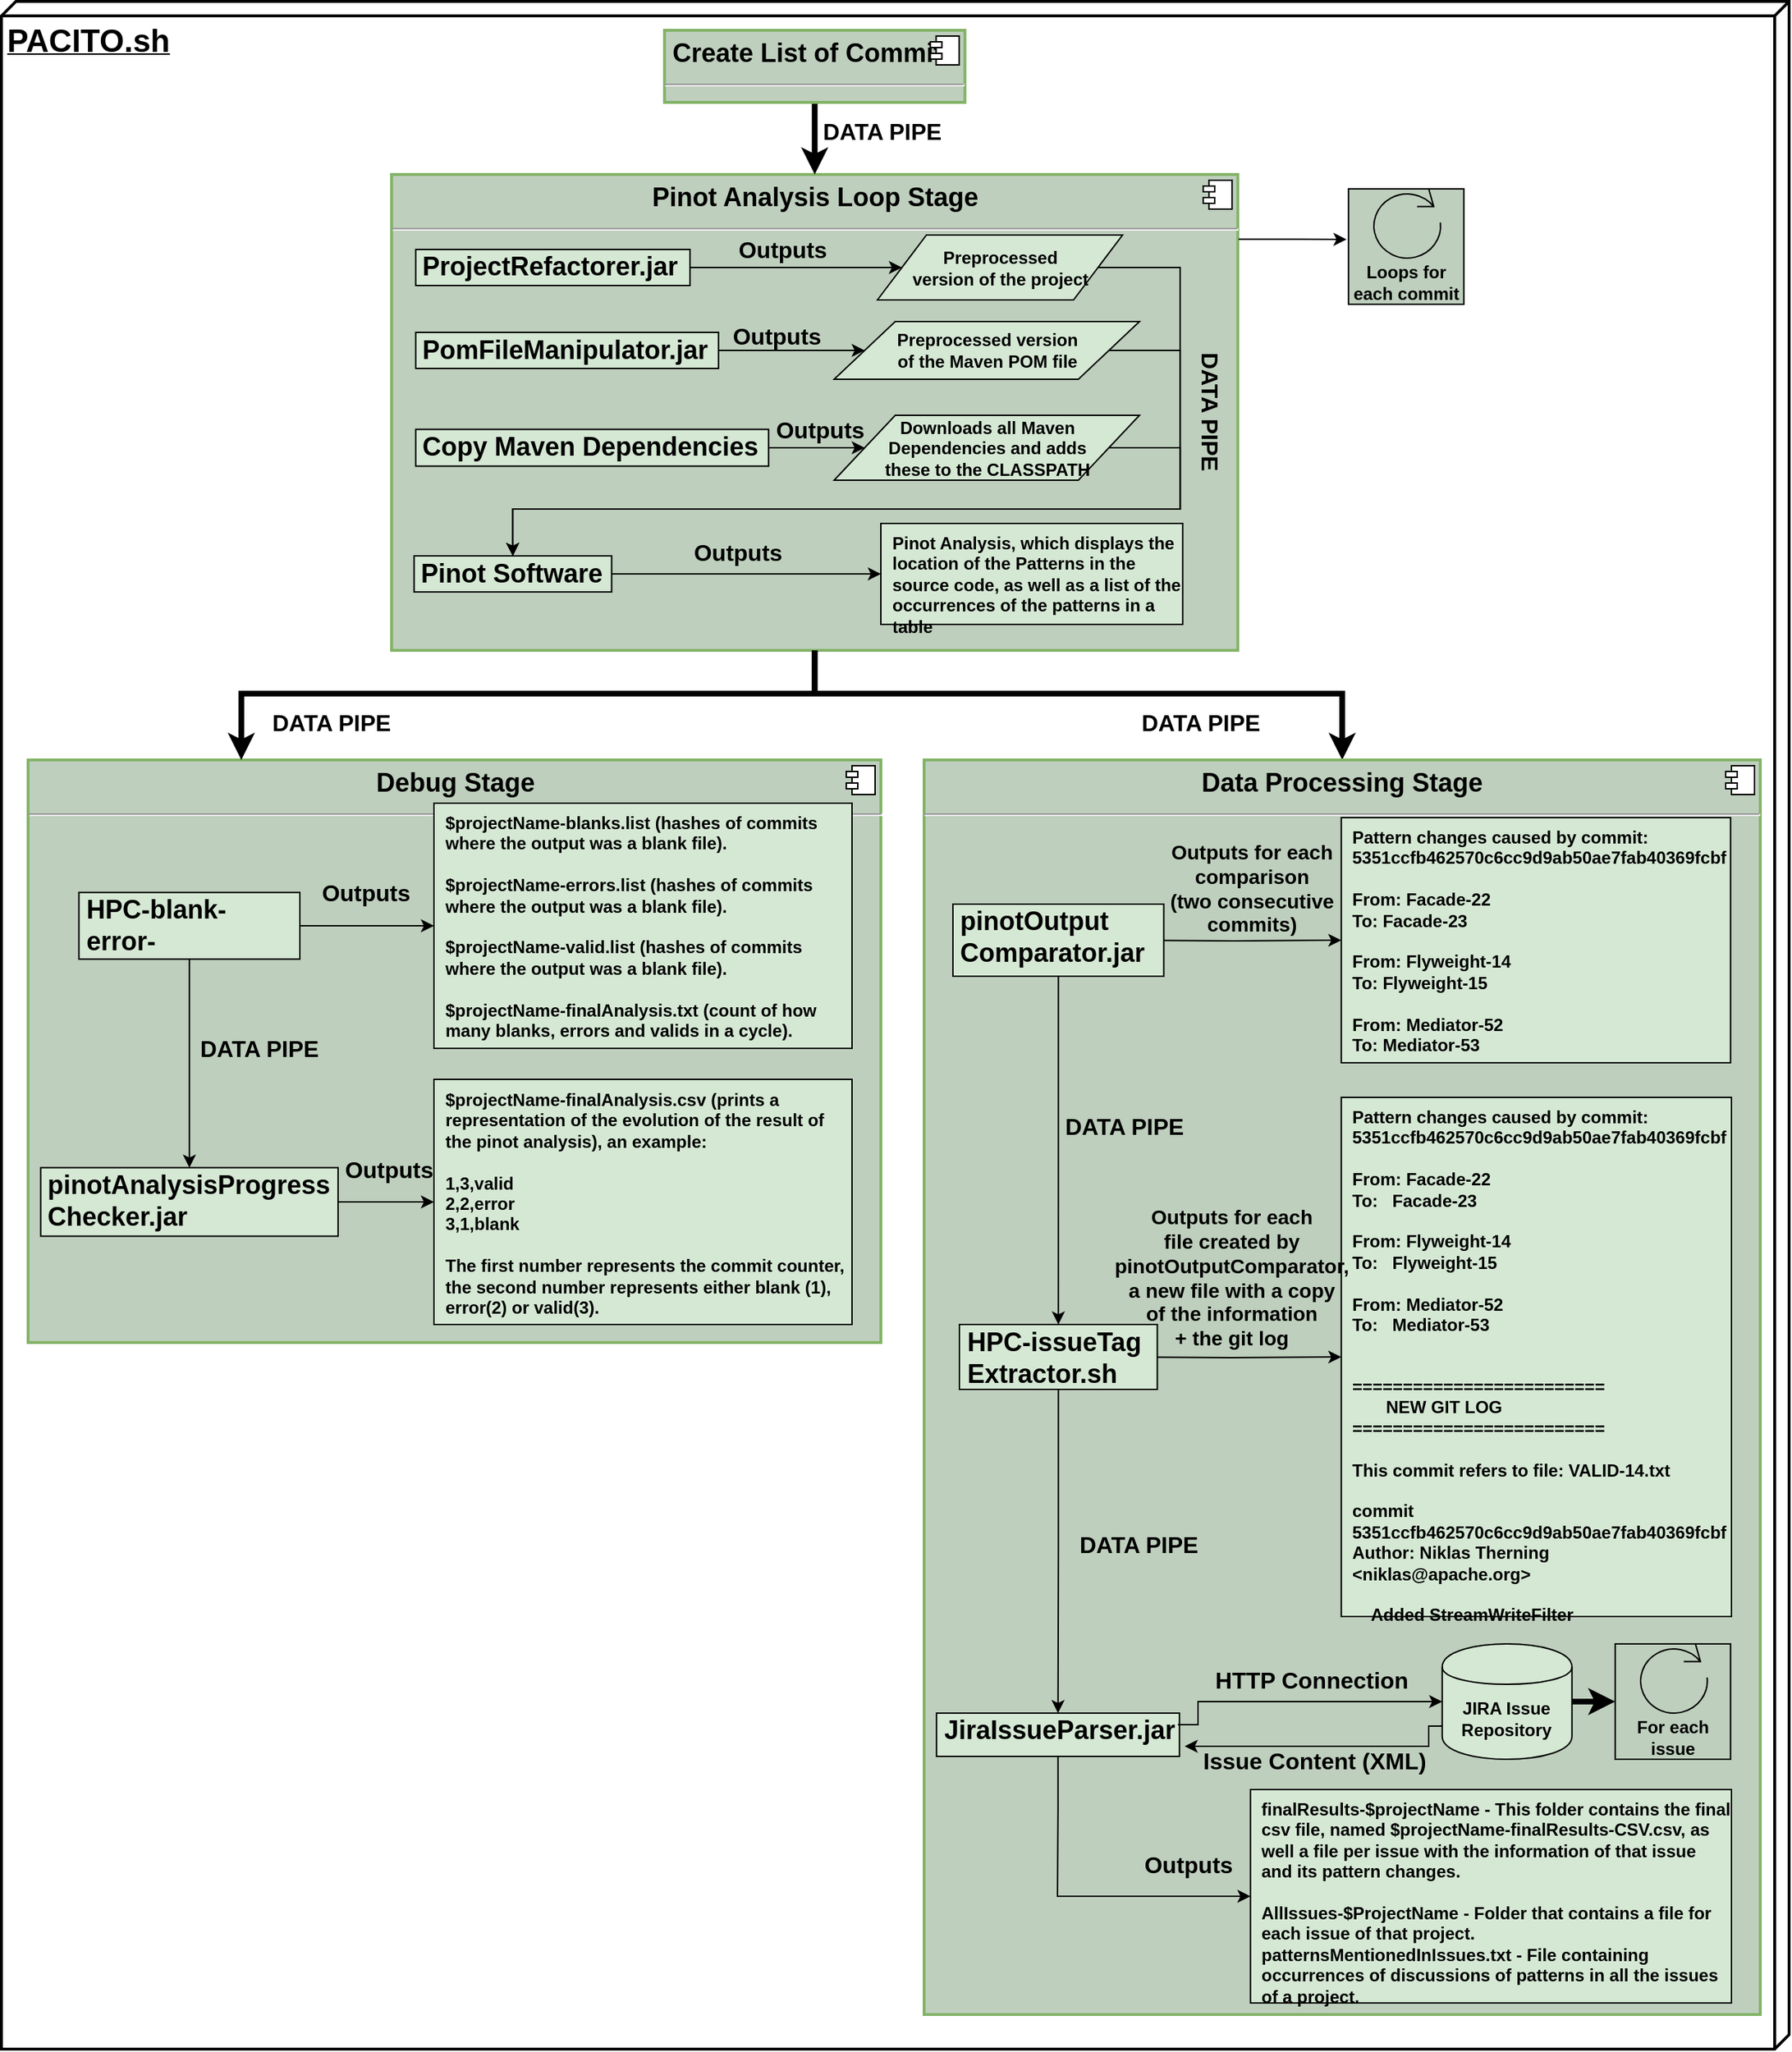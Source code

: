 <mxfile version="13.3.9" type="device"><diagram id="C5RBs43oDa-KdzZeNtuy" name="Page-1"><mxGraphModel dx="1447" dy="863" grid="1" gridSize="10" guides="1" tooltips="1" connect="1" arrows="1" fold="1" page="1" pageScale="1" pageWidth="827" pageHeight="1169" math="0" shadow="0"><root><mxCell id="WIyWlLk6GJQsqaUBKTNV-0"/><mxCell id="WIyWlLk6GJQsqaUBKTNV-1" parent="WIyWlLk6GJQsqaUBKTNV-0"/><mxCell id="nEV754AIiUYO9r2X0n_B-13" value="&lt;b style=&quot;text-align: center&quot;&gt;&lt;font style=&quot;font-size: 22px&quot;&gt;PACITO.sh&lt;/font&gt;&lt;/b&gt;" style="verticalAlign=top;align=left;spacingTop=8;spacingLeft=2;spacingRight=12;shape=cube;size=10;direction=south;fontStyle=4;html=1;strokeWidth=2;fillColor=#FFFFFF;" parent="WIyWlLk6GJQsqaUBKTNV-1" vertex="1"><mxGeometry x="10" y="30" width="1240" height="1420" as="geometry"/></mxCell><mxCell id="nEV754AIiUYO9r2X0n_B-3" value="&lt;p style=&quot;margin: 6px 0px 0px ; text-align: center ; font-size: 18px&quot;&gt;&lt;b&gt;&lt;font style=&quot;font-size: 18px&quot;&gt;Pinot Analysis Loop Stage&lt;/font&gt;&lt;/b&gt;&lt;/p&gt;&lt;hr style=&quot;font-size: 18px&quot;&gt;&lt;p style=&quot;margin: 0px 0px 0px 8px ; font-size: 18px&quot;&gt;&lt;br&gt;&lt;/p&gt;" style="align=left;overflow=fill;html=1;dropTarget=0;strokeWidth=2;fillColor=#BECFBD;strokeColor=#82b366;" parent="WIyWlLk6GJQsqaUBKTNV-1" vertex="1"><mxGeometry x="280.62" y="150" width="587" height="330" as="geometry"/></mxCell><mxCell id="nEV754AIiUYO9r2X0n_B-4" value="" style="shape=component;jettyWidth=8;jettyHeight=4;" parent="nEV754AIiUYO9r2X0n_B-3" vertex="1"><mxGeometry x="1" width="20" height="20" relative="1" as="geometry"><mxPoint x="-24" y="4" as="offset"/></mxGeometry></mxCell><mxCell id="nEV754AIiUYO9r2X0n_B-8" style="edgeStyle=orthogonalEdgeStyle;rounded=0;orthogonalLoop=1;jettySize=auto;html=1;strokeWidth=4;exitX=0.5;exitY=1;exitDx=0;exitDy=0;entryX=0.5;entryY=0;entryDx=0;entryDy=0;" parent="WIyWlLk6GJQsqaUBKTNV-1" source="nEV754AIiUYO9r2X0n_B-3" target="nEV754AIiUYO9r2X0n_B-6" edge="1"><mxGeometry relative="1" as="geometry"><Array as="points"><mxPoint x="574" y="510"/><mxPoint x="940" y="510"/></Array></mxGeometry></mxCell><mxCell id="nEV754AIiUYO9r2X0n_B-1" value="&lt;p style=&quot;margin: 6px 0px 0px ; text-align: center ; font-size: 18px&quot;&gt;&lt;b&gt;&lt;font style=&quot;font-size: 18px&quot;&gt;Debug Stage&lt;/font&gt;&lt;/b&gt;&lt;/p&gt;&lt;hr style=&quot;font-size: 18px&quot;&gt;&lt;p style=&quot;margin: 0px 0px 0px 8px ; font-size: 18px&quot;&gt;&lt;br&gt;&lt;/p&gt;" style="align=left;overflow=fill;html=1;dropTarget=0;fillColor=#BECFBD;strokeWidth=2;strokeColor=#82b366;" parent="WIyWlLk6GJQsqaUBKTNV-1" vertex="1"><mxGeometry x="28.5" y="556" width="591.5" height="404" as="geometry"/></mxCell><mxCell id="nEV754AIiUYO9r2X0n_B-2" value="" style="shape=component;jettyWidth=8;jettyHeight=4;" parent="nEV754AIiUYO9r2X0n_B-1" vertex="1"><mxGeometry x="1" width="20" height="20" relative="1" as="geometry"><mxPoint x="-24" y="4" as="offset"/></mxGeometry></mxCell><mxCell id="nEV754AIiUYO9r2X0n_B-6" value="&lt;p style=&quot;margin: 6px 0px 0px ; text-align: center ; font-size: 18px&quot;&gt;&lt;b&gt;&lt;font style=&quot;font-size: 18px&quot;&gt;Data Processing Stage&lt;/font&gt;&lt;/b&gt;&lt;/p&gt;&lt;hr style=&quot;font-size: 18px&quot;&gt;&lt;p style=&quot;margin: 0px 0px 0px 8px ; font-size: 18px&quot;&gt;&lt;br&gt;&lt;/p&gt;" style="align=left;overflow=fill;html=1;dropTarget=0;fillColor=#BECFBD;strokeWidth=2;strokeColor=#82b366;" parent="WIyWlLk6GJQsqaUBKTNV-1" vertex="1"><mxGeometry x="650" y="556" width="580" height="870" as="geometry"/></mxCell><mxCell id="nEV754AIiUYO9r2X0n_B-7" value="" style="shape=component;jettyWidth=8;jettyHeight=4;" parent="nEV754AIiUYO9r2X0n_B-6" vertex="1"><mxGeometry x="1" width="20" height="20" relative="1" as="geometry"><mxPoint x="-24" y="4" as="offset"/></mxGeometry></mxCell><mxCell id="nEV754AIiUYO9r2X0n_B-5" style="edgeStyle=orthogonalEdgeStyle;rounded=0;orthogonalLoop=1;jettySize=auto;html=1;strokeWidth=4;entryX=0.25;entryY=0;entryDx=0;entryDy=0;exitX=0.5;exitY=1;exitDx=0;exitDy=0;" parent="WIyWlLk6GJQsqaUBKTNV-1" source="nEV754AIiUYO9r2X0n_B-3" target="nEV754AIiUYO9r2X0n_B-1" edge="1"><mxGeometry relative="1" as="geometry"><mxPoint x="167" y="350" as="targetPoint"/><Array as="points"><mxPoint x="574" y="510"/><mxPoint x="176" y="510"/></Array></mxGeometry></mxCell><mxCell id="jdpz1ED2kPi1rDicIB_A-63" style="edgeStyle=orthogonalEdgeStyle;rounded=0;orthogonalLoop=1;jettySize=auto;html=1;exitX=1.001;exitY=0.136;exitDx=0;exitDy=0;exitPerimeter=0;" parent="WIyWlLk6GJQsqaUBKTNV-1" source="nEV754AIiUYO9r2X0n_B-3" edge="1"><mxGeometry relative="1" as="geometry"><mxPoint x="943" y="195" as="targetPoint"/><mxPoint x="882.12" y="220" as="sourcePoint"/><Array as="points"><mxPoint x="910" y="195"/><mxPoint x="910" y="195"/></Array></mxGeometry></mxCell><mxCell id="aMb4-Umxh9qNot3mZ5VR-26" style="edgeStyle=orthogonalEdgeStyle;rounded=0;orthogonalLoop=1;jettySize=auto;html=1;entryX=0;entryY=0.5;entryDx=0;entryDy=0;" parent="WIyWlLk6GJQsqaUBKTNV-1" source="jdpz1ED2kPi1rDicIB_A-3" target="aMb4-Umxh9qNot3mZ5VR-23" edge="1"><mxGeometry relative="1" as="geometry"/></mxCell><mxCell id="jdpz1ED2kPi1rDicIB_A-3" value="&lt;h1 style=&quot;font-size: 18px&quot;&gt;&lt;font style=&quot;font-size: 18px&quot;&gt;Pinot Software&lt;br&gt;&lt;/font&gt;&lt;/h1&gt;&lt;p style=&quot;font-size: 18px&quot;&gt;&lt;br&gt;&lt;/p&gt;" style="text;html=1;strokeColor=#000000;fillColor=#D5E8D4;spacing=5;spacingTop=-20;whiteSpace=wrap;overflow=hidden;rounded=0;spacingLeft=0;" parent="WIyWlLk6GJQsqaUBKTNV-1" vertex="1"><mxGeometry x="296.25" y="414.5" width="137" height="25" as="geometry"/></mxCell><mxCell id="aMb4-Umxh9qNot3mZ5VR-17" style="edgeStyle=orthogonalEdgeStyle;rounded=0;orthogonalLoop=1;jettySize=auto;html=1;entryX=0;entryY=0.5;entryDx=0;entryDy=0;" parent="WIyWlLk6GJQsqaUBKTNV-1" source="jdpz1ED2kPi1rDicIB_A-4" target="aMb4-Umxh9qNot3mZ5VR-16" edge="1"><mxGeometry relative="1" as="geometry"/></mxCell><mxCell id="jdpz1ED2kPi1rDicIB_A-4" value="&lt;h1 style=&quot;font-size: 18px&quot;&gt;&lt;font style=&quot;font-size: 18px&quot;&gt;ProjectRefactorer.jar&lt;/font&gt;&lt;/h1&gt;&lt;p style=&quot;font-size: 16px&quot;&gt;&lt;br&gt;&lt;/p&gt;" style="text;html=1;strokeColor=#000000;fillColor=#D5E8D4;spacing=5;spacingTop=-20;whiteSpace=wrap;overflow=hidden;rounded=0;spacingLeft=0;" parent="WIyWlLk6GJQsqaUBKTNV-1" vertex="1"><mxGeometry x="297.37" y="202" width="190.25" height="25" as="geometry"/></mxCell><mxCell id="aMb4-Umxh9qNot3mZ5VR-19" style="edgeStyle=orthogonalEdgeStyle;rounded=0;orthogonalLoop=1;jettySize=auto;html=1;entryX=0;entryY=0.5;entryDx=0;entryDy=0;" parent="WIyWlLk6GJQsqaUBKTNV-1" source="jdpz1ED2kPi1rDicIB_A-5" target="aMb4-Umxh9qNot3mZ5VR-18" edge="1"><mxGeometry relative="1" as="geometry"/></mxCell><mxCell id="jdpz1ED2kPi1rDicIB_A-5" value="&lt;h1 style=&quot;font-size: 18px&quot;&gt;&lt;font style=&quot;font-size: 18px&quot;&gt;PomFileManipulator.jar&lt;/font&gt;&lt;/h1&gt;&lt;p style=&quot;font-size: 18px&quot;&gt;&lt;br&gt;&lt;/p&gt;" style="text;html=1;strokeColor=#000000;fillColor=#D5E8D4;spacing=5;spacingTop=-20;whiteSpace=wrap;overflow=hidden;rounded=0;spacingLeft=0;" parent="WIyWlLk6GJQsqaUBKTNV-1" vertex="1"><mxGeometry x="297.37" y="259.5" width="210" height="25" as="geometry"/></mxCell><mxCell id="aMb4-Umxh9qNot3mZ5VR-21" style="edgeStyle=orthogonalEdgeStyle;rounded=0;orthogonalLoop=1;jettySize=auto;html=1;entryX=0;entryY=0.5;entryDx=0;entryDy=0;" parent="WIyWlLk6GJQsqaUBKTNV-1" source="jdpz1ED2kPi1rDicIB_A-6" target="aMb4-Umxh9qNot3mZ5VR-20" edge="1"><mxGeometry relative="1" as="geometry"/></mxCell><mxCell id="jdpz1ED2kPi1rDicIB_A-6" value="&lt;h1 style=&quot;font-size: 18px&quot;&gt;&lt;font style=&quot;font-size: 18px&quot;&gt;Copy Maven Dependencies&lt;br&gt;&lt;/font&gt;&lt;/h1&gt;&lt;p style=&quot;font-size: 18px&quot;&gt;&lt;br&gt;&lt;/p&gt;" style="text;html=1;strokeColor=#000000;fillColor=#D5E8D4;spacing=5;spacingTop=-20;whiteSpace=wrap;overflow=hidden;rounded=0;spacingLeft=0;" parent="WIyWlLk6GJQsqaUBKTNV-1" vertex="1"><mxGeometry x="297.37" y="326.75" width="244.75" height="25.5" as="geometry"/></mxCell><mxCell id="jdpz1ED2kPi1rDicIB_A-17" style="edgeStyle=orthogonalEdgeStyle;rounded=0;orthogonalLoop=1;jettySize=auto;html=1;exitX=0.5;exitY=1;exitDx=0;exitDy=0;entryX=0.5;entryY=0;entryDx=0;entryDy=0;" parent="WIyWlLk6GJQsqaUBKTNV-1" source="jdpz1ED2kPi1rDicIB_A-15" target="jdpz1ED2kPi1rDicIB_A-16" edge="1"><mxGeometry relative="1" as="geometry"/></mxCell><mxCell id="jdpz1ED2kPi1rDicIB_A-25" style="edgeStyle=orthogonalEdgeStyle;rounded=0;orthogonalLoop=1;jettySize=auto;html=1;entryX=0;entryY=0.5;entryDx=0;entryDy=0;" parent="WIyWlLk6GJQsqaUBKTNV-1" source="jdpz1ED2kPi1rDicIB_A-15" target="jdpz1ED2kPi1rDicIB_A-24" edge="1"><mxGeometry relative="1" as="geometry"/></mxCell><mxCell id="jdpz1ED2kPi1rDicIB_A-15" value="&lt;h1 style=&quot;font-size: 18px&quot;&gt;&lt;font style=&quot;font-size: 18px&quot;&gt;HPC-blank-error-validChecker.sh&lt;/font&gt;&lt;/h1&gt;&lt;p style=&quot;font-size: 18px&quot;&gt;&lt;br&gt;&lt;/p&gt;" style="text;html=1;strokeColor=#000000;fillColor=#D5E8D4;spacing=5;spacingTop=-20;whiteSpace=wrap;overflow=hidden;rounded=0;spacingLeft=0;" parent="WIyWlLk6GJQsqaUBKTNV-1" vertex="1"><mxGeometry x="63.75" y="647.88" width="153.25" height="46.25" as="geometry"/></mxCell><mxCell id="jdpz1ED2kPi1rDicIB_A-29" style="edgeStyle=orthogonalEdgeStyle;rounded=0;orthogonalLoop=1;jettySize=auto;html=1;entryX=0;entryY=0.5;entryDx=0;entryDy=0;" parent="WIyWlLk6GJQsqaUBKTNV-1" source="jdpz1ED2kPi1rDicIB_A-16" target="jdpz1ED2kPi1rDicIB_A-30" edge="1"><mxGeometry relative="1" as="geometry"><mxPoint x="520.5" y="1083.97" as="targetPoint"/></mxGeometry></mxCell><mxCell id="jdpz1ED2kPi1rDicIB_A-16" value="&lt;h1 style=&quot;font-size: 18px&quot;&gt;&lt;font style=&quot;font-size: 18px&quot;&gt;pinotAnalysisProgress&lt;br&gt;Checker.jar&lt;/font&gt;&lt;/h1&gt;&lt;p style=&quot;font-size: 18px&quot;&gt;&lt;br&gt;&lt;/p&gt;" style="text;html=1;strokeColor=#000000;fillColor=#D5E8D4;spacing=5;spacingTop=-20;whiteSpace=wrap;overflow=hidden;rounded=0;spacingLeft=0;" parent="WIyWlLk6GJQsqaUBKTNV-1" vertex="1"><mxGeometry x="37.25" y="838.75" width="206.25" height="47.5" as="geometry"/></mxCell><mxCell id="jdpz1ED2kPi1rDicIB_A-20" style="edgeStyle=orthogonalEdgeStyle;rounded=0;orthogonalLoop=1;jettySize=auto;html=1;entryX=0;entryY=0.5;entryDx=0;entryDy=0;" parent="WIyWlLk6GJQsqaUBKTNV-1" target="jdpz1ED2kPi1rDicIB_A-19" edge="1"><mxGeometry relative="1" as="geometry"><mxPoint x="790.25" y="681" as="sourcePoint"/></mxGeometry></mxCell><mxCell id="jdpz1ED2kPi1rDicIB_A-35" style="edgeStyle=orthogonalEdgeStyle;rounded=0;orthogonalLoop=1;jettySize=auto;html=1;entryX=0.5;entryY=0;entryDx=0;entryDy=0;" parent="WIyWlLk6GJQsqaUBKTNV-1" source="jdpz1ED2kPi1rDicIB_A-18" target="jdpz1ED2kPi1rDicIB_A-32" edge="1"><mxGeometry relative="1" as="geometry"/></mxCell><mxCell id="jdpz1ED2kPi1rDicIB_A-18" value="&lt;h1 style=&quot;font-size: 18px&quot;&gt;pinotOutput&lt;br&gt;Comparator.jar&lt;/h1&gt;" style="text;html=1;strokeColor=#000000;fillColor=#D5E8D4;spacing=5;spacingTop=-20;whiteSpace=wrap;overflow=hidden;rounded=0;spacingLeft=0;" parent="WIyWlLk6GJQsqaUBKTNV-1" vertex="1"><mxGeometry x="670" y="656" width="146.25" height="50" as="geometry"/></mxCell><mxCell id="jdpz1ED2kPi1rDicIB_A-19" value="&lt;div&gt;&lt;b&gt;Pattern changes caused by commit: 5351ccfb462570c6cc9d9ab50ae7fab40369fcbf&lt;/b&gt;&lt;/div&gt;&lt;div&gt;&lt;b&gt;&lt;br&gt;&lt;/b&gt;&lt;/div&gt;&lt;div&gt;&lt;b&gt;From: Facade-22&lt;/b&gt;&lt;/div&gt;&lt;div&gt;&lt;b&gt;To:   Facade-23&lt;/b&gt;&lt;/div&gt;&lt;div&gt;&lt;b&gt;&lt;br&gt;&lt;/b&gt;&lt;/div&gt;&lt;div&gt;&lt;b&gt;From: Flyweight-14&lt;/b&gt;&lt;/div&gt;&lt;div&gt;&lt;b&gt;To:   Flyweight-15&lt;/b&gt;&lt;/div&gt;&lt;div&gt;&lt;b&gt;&lt;br&gt;&lt;/b&gt;&lt;/div&gt;&lt;div&gt;&lt;b&gt;From: Mediator-52&lt;/b&gt;&lt;/div&gt;&lt;div&gt;&lt;b&gt;To:   Mediator-53&lt;/b&gt;&lt;/div&gt;" style="text;whiteSpace=wrap;html=1;fillColor=#D5E8D4;strokeColor=#000000;spacingLeft=6;" parent="WIyWlLk6GJQsqaUBKTNV-1" vertex="1"><mxGeometry x="939.37" y="596" width="270" height="170" as="geometry"/></mxCell><mxCell id="jdpz1ED2kPi1rDicIB_A-21" value="&lt;div style=&quot;font-size: 14px;&quot;&gt;Outputs for each &lt;br style=&quot;font-size: 14px;&quot;&gt;&lt;/div&gt;&lt;div style=&quot;font-size: 14px;&quot;&gt;comparison &lt;br style=&quot;font-size: 14px;&quot;&gt;&lt;/div&gt;&lt;div style=&quot;font-size: 14px;&quot;&gt;(two consecutive &lt;br style=&quot;font-size: 14px;&quot;&gt;&lt;/div&gt;&lt;div style=&quot;font-size: 14px;&quot;&gt;commits)&lt;/div&gt;" style="text;html=1;align=center;verticalAlign=middle;resizable=0;points=[];autosize=1;fontSize=14;fontStyle=1" parent="WIyWlLk6GJQsqaUBKTNV-1" vertex="1"><mxGeometry x="811.75" y="610" width="130" height="70" as="geometry"/></mxCell><mxCell id="jdpz1ED2kPi1rDicIB_A-24" value="&lt;div&gt;&lt;b&gt;$projectName-blanks.list (hashes of commits where the output was a blank file).&lt;/b&gt;&lt;/div&gt;&lt;div&gt;&lt;b&gt;&lt;br&gt;&lt;/b&gt;&lt;/div&gt;&lt;div&gt;&lt;b&gt;$projectName-errors.list (hashes of commits where the output was a blank file).&lt;/b&gt;&lt;/div&gt;&lt;div&gt;&lt;b&gt;&lt;br&gt;&lt;/b&gt;&lt;/div&gt;&lt;div&gt;&lt;b&gt;$projectName-valid.list (hashes of commits where the output was a blank file).&lt;/b&gt;&lt;/div&gt;&lt;div&gt;&lt;b&gt;&lt;br&gt;&lt;/b&gt;&lt;/div&gt;&lt;b&gt;$projectName-finalAnalysis.txt (count of how many blanks, errors and valids in a cycle).&lt;/b&gt;" style="text;whiteSpace=wrap;html=1;fillColor=#D5E8D4;strokeColor=#000000;spacingLeft=6;" parent="WIyWlLk6GJQsqaUBKTNV-1" vertex="1"><mxGeometry x="310" y="586" width="290" height="170" as="geometry"/></mxCell><mxCell id="jdpz1ED2kPi1rDicIB_A-30" value="&lt;b&gt;$projectName-finalAnalysis.csv (prints a representation of the evolution of the result of the pinot analysis), an example:&lt;br&gt;&lt;br&gt;1,3,valid&lt;br&gt;&lt;/b&gt;&lt;div&gt;&lt;b&gt;2,2,error&lt;/b&gt;&lt;/div&gt;&lt;div&gt;&lt;b&gt;3,1,blank&lt;/b&gt;&lt;/div&gt;&lt;div&gt;&lt;b&gt;&lt;br&gt;&lt;/b&gt;&lt;/div&gt;&lt;div&gt;&lt;b&gt;The first number represents the commit counter, the second number represents either blank (1), error(2) or valid(3).&lt;/b&gt;&lt;br&gt;&lt;/div&gt;" style="text;whiteSpace=wrap;html=1;fillColor=#D5E8D4;strokeColor=#000000;spacingLeft=6;" parent="WIyWlLk6GJQsqaUBKTNV-1" vertex="1"><mxGeometry x="310" y="777.5" width="290" height="170" as="geometry"/></mxCell><mxCell id="jdpz1ED2kPi1rDicIB_A-34" style="edgeStyle=orthogonalEdgeStyle;rounded=0;orthogonalLoop=1;jettySize=auto;html=1;entryX=0;entryY=0.5;entryDx=0;entryDy=0;" parent="WIyWlLk6GJQsqaUBKTNV-1" target="jdpz1ED2kPi1rDicIB_A-33" edge="1"><mxGeometry relative="1" as="geometry"><mxPoint x="785.75" y="970" as="sourcePoint"/></mxGeometry></mxCell><mxCell id="ON1yxYtZsfle04iggKp4-4" style="edgeStyle=orthogonalEdgeStyle;rounded=0;orthogonalLoop=1;jettySize=auto;html=1;entryX=0.5;entryY=0;entryDx=0;entryDy=0;" parent="WIyWlLk6GJQsqaUBKTNV-1" source="jdpz1ED2kPi1rDicIB_A-32" target="jdpz1ED2kPi1rDicIB_A-41" edge="1"><mxGeometry relative="1" as="geometry"><Array as="points"><mxPoint x="743" y="1100"/><mxPoint x="743" y="1100"/></Array></mxGeometry></mxCell><mxCell id="jdpz1ED2kPi1rDicIB_A-32" value="&lt;h1 style=&quot;font-size: 18px&quot;&gt;&lt;font style=&quot;font-size: 18px&quot;&gt;HPC-issueTag&lt;br&gt;Extractor.sh&lt;/font&gt;&lt;/h1&gt;&lt;p style=&quot;font-size: 18px&quot;&gt;&lt;br&gt;&lt;/p&gt;" style="text;html=1;strokeColor=#000000;fillColor=#D5E8D4;spacing=5;spacingTop=-20;whiteSpace=wrap;overflow=hidden;rounded=0;spacingLeft=0;" parent="WIyWlLk6GJQsqaUBKTNV-1" vertex="1"><mxGeometry x="674.5" y="947.5" width="137.25" height="45" as="geometry"/></mxCell><mxCell id="jdpz1ED2kPi1rDicIB_A-33" value="&lt;b&gt;Pattern changes caused by commit: 5351ccfb462570c6cc9d9ab50ae7fab40369fcbf&lt;br&gt;&lt;br&gt;From: Facade-22&lt;br&gt;To:&amp;nbsp;&amp;nbsp; Facade-23&lt;br&gt;&lt;br&gt;From: Flyweight-14&lt;br&gt;To:&amp;nbsp;&amp;nbsp; Flyweight-15&lt;br&gt;&lt;br&gt;From: Mediator-52&lt;br&gt;To:&amp;nbsp;&amp;nbsp; Mediator-53&lt;br&gt;&lt;br&gt;&lt;br&gt;=========================&lt;br&gt;&amp;nbsp;&amp;nbsp;&amp;nbsp;&amp;nbsp;&amp;nbsp;&amp;nbsp; NEW GIT LOG&lt;br&gt;=========================&lt;br&gt;&lt;br&gt;This commit refers to file: VALID-14.txt &lt;br&gt;&lt;br&gt;commit 5351ccfb462570c6cc9d9ab50ae7fab40369fcbf&lt;br&gt;Author: Niklas Therning &amp;lt;niklas@apache.org&amp;gt;&lt;br&gt;&lt;br&gt;&amp;nbsp;&amp;nbsp;&amp;nbsp; Added StreamWriteFilter&lt;/b&gt;" style="text;whiteSpace=wrap;html=1;fillColor=#D5E8D4;strokeColor=#000000;spacingLeft=6;" parent="WIyWlLk6GJQsqaUBKTNV-1" vertex="1"><mxGeometry x="939.37" y="790" width="270.63" height="360" as="geometry"/></mxCell><mxCell id="jdpz1ED2kPi1rDicIB_A-38" value="&lt;div style=&quot;font-size: 14px;&quot;&gt;Outputs for each &lt;br style=&quot;font-size: 14px;&quot;&gt;&lt;/div&gt;&lt;div style=&quot;font-size: 14px;&quot;&gt;file created by &lt;br style=&quot;font-size: 14px;&quot;&gt;&lt;/div&gt;&lt;div style=&quot;font-size: 14px;&quot;&gt;pinotOutputComparator, &lt;br style=&quot;font-size: 14px;&quot;&gt;&lt;/div&gt;&lt;div style=&quot;font-size: 14px;&quot;&gt;a new file with a copy &lt;br style=&quot;font-size: 14px;&quot;&gt;&lt;/div&gt;&lt;div style=&quot;font-size: 14px;&quot;&gt;of the information &lt;br style=&quot;font-size: 14px;&quot;&gt;&lt;/div&gt;&lt;div style=&quot;font-size: 14px;&quot;&gt;+ the git log&lt;br style=&quot;font-size: 14px;&quot;&gt;&lt;/div&gt;" style="text;html=1;align=center;verticalAlign=middle;resizable=0;points=[];autosize=1;fontSize=14;fontStyle=1" parent="WIyWlLk6GJQsqaUBKTNV-1" vertex="1"><mxGeometry x="772.87" y="860" width="180" height="110" as="geometry"/></mxCell><mxCell id="jdpz1ED2kPi1rDicIB_A-42" style="edgeStyle=orthogonalEdgeStyle;rounded=0;orthogonalLoop=1;jettySize=auto;html=1;entryX=0;entryY=0.5;entryDx=0;entryDy=0;exitX=0.5;exitY=1;exitDx=0;exitDy=0;" parent="WIyWlLk6GJQsqaUBKTNV-1" source="jdpz1ED2kPi1rDicIB_A-41" target="jdpz1ED2kPi1rDicIB_A-45" edge="1"><mxGeometry relative="1" as="geometry"><mxPoint x="1161.5" y="1213.97" as="targetPoint"/><mxPoint x="827.5" y="1282" as="sourcePoint"/><Array as="points"><mxPoint x="742.5" y="1282"/><mxPoint x="742.5" y="1342"/></Array></mxGeometry></mxCell><mxCell id="jdpz1ED2kPi1rDicIB_A-41" value="&lt;h1 style=&quot;font-size: 18px&quot;&gt;&lt;font style=&quot;font-size: 18px&quot;&gt;JiraIssueParser.jar&lt;/font&gt;&lt;/h1&gt;&lt;p style=&quot;font-size: 18px&quot;&gt;&lt;br&gt;&lt;/p&gt;" style="text;html=1;strokeColor=#000000;fillColor=#D5E8D4;spacing=5;spacingTop=-20;whiteSpace=wrap;overflow=hidden;rounded=0;spacingLeft=0;" parent="WIyWlLk6GJQsqaUBKTNV-1" vertex="1"><mxGeometry x="658.63" y="1217" width="168.5" height="30" as="geometry"/></mxCell><mxCell id="jdpz1ED2kPi1rDicIB_A-43" value="&lt;div style=&quot;font-size: 16px&quot;&gt;Outputs&lt;/div&gt;" style="text;html=1;align=center;verticalAlign=middle;resizable=0;points=[];autosize=1;fontSize=16;fontStyle=1" parent="WIyWlLk6GJQsqaUBKTNV-1" vertex="1"><mxGeometry x="793" y="1312.0" width="80" height="20" as="geometry"/></mxCell><mxCell id="jdpz1ED2kPi1rDicIB_A-45" value="&lt;div&gt;&lt;b&gt;&lt;span&gt;finalResults-$projectName - This folder contains the final csv file, named $projectName-finalResults-CSV.csv, as well a file per issue with the information of that issue and its pattern changes.&lt;/span&gt;&lt;br&gt;&lt;/b&gt;&lt;/div&gt;&lt;div&gt;&lt;b&gt;&lt;br&gt;&lt;/b&gt;&lt;/div&gt;&lt;b&gt;AllIssues-$ProjectName - Folder that contains a file for each issue of that project.&lt;br&gt;&lt;/b&gt;&lt;div&gt;&lt;b&gt;patternsMentionedInIssues.txt - File containing occurrences of discussions of patterns in all the issues of a project.&lt;br&gt;&lt;/b&gt;&lt;/div&gt;&lt;div&gt;&lt;br&gt;&lt;/div&gt;" style="text;whiteSpace=wrap;html=1;fillColor=#D5E8D4;strokeColor=#000000;spacingLeft=6;" parent="WIyWlLk6GJQsqaUBKTNV-1" vertex="1"><mxGeometry x="876.37" y="1270" width="333.63" height="148" as="geometry"/></mxCell><mxCell id="aMb4-Umxh9qNot3mZ5VR-38" style="edgeStyle=orthogonalEdgeStyle;rounded=0;orthogonalLoop=1;jettySize=auto;html=1;entryX=0.5;entryY=0;entryDx=0;entryDy=0;strokeWidth=4;" parent="WIyWlLk6GJQsqaUBKTNV-1" source="nEV754AIiUYO9r2X0n_B-10" target="nEV754AIiUYO9r2X0n_B-3" edge="1"><mxGeometry relative="1" as="geometry"/></mxCell><mxCell id="nEV754AIiUYO9r2X0n_B-10" value="&lt;p style=&quot;margin: 6px 0px 0px ; text-align: center ; font-size: 18px&quot;&gt;&lt;b&gt;&lt;font style=&quot;font-size: 18px&quot;&gt;Create List of Commits&lt;/font&gt;&lt;/b&gt;&lt;/p&gt;&lt;hr style=&quot;font-size: 18px&quot;&gt;&lt;p style=&quot;margin: 0px 0px 0px 8px ; font-size: 18px&quot;&gt;&lt;br&gt;&lt;/p&gt;" style="align=left;overflow=fill;html=1;dropTarget=0;strokeWidth=2;fillColor=#BECFBD;strokeColor=#82b366;" parent="WIyWlLk6GJQsqaUBKTNV-1" vertex="1"><mxGeometry x="469.93" y="50" width="208.38" height="50" as="geometry"/></mxCell><mxCell id="nEV754AIiUYO9r2X0n_B-11" value="" style="shape=component;jettyWidth=8;jettyHeight=4;" parent="nEV754AIiUYO9r2X0n_B-10" vertex="1"><mxGeometry x="1" width="20" height="20" relative="1" as="geometry"><mxPoint x="-24" y="4" as="offset"/></mxGeometry></mxCell><mxCell id="nEV754AIiUYO9r2X0n_B-15" value="DATA PIPE" style="text;html=1;strokeColor=none;fillColor=none;align=center;verticalAlign=middle;whiteSpace=wrap;rounded=0;fontSize=16;fontStyle=1" parent="WIyWlLk6GJQsqaUBKTNV-1" vertex="1"><mxGeometry x="571.62" y="110" width="98" height="20" as="geometry"/></mxCell><mxCell id="nEV754AIiUYO9r2X0n_B-16" value="DATA PIPE" style="text;html=1;strokeColor=none;fillColor=none;align=center;verticalAlign=middle;whiteSpace=wrap;rounded=0;fontSize=16;fontStyle=1" parent="WIyWlLk6GJQsqaUBKTNV-1" vertex="1"><mxGeometry x="190.25" y="520" width="98" height="20" as="geometry"/></mxCell><mxCell id="nEV754AIiUYO9r2X0n_B-28" value="DATA PIPE" style="text;html=1;strokeColor=none;fillColor=none;align=center;verticalAlign=middle;whiteSpace=wrap;rounded=0;fontSize=16;fontStyle=1" parent="WIyWlLk6GJQsqaUBKTNV-1" vertex="1"><mxGeometry x="793" y="520" width="98" height="20" as="geometry"/></mxCell><mxCell id="nEV754AIiUYO9r2X0n_B-29" value="&lt;font style=&quot;font-size: 16px&quot;&gt;&lt;b&gt;DATA PIPE&lt;/b&gt;&lt;/font&gt;" style="text;html=1;strokeColor=none;fillColor=none;align=center;verticalAlign=middle;whiteSpace=wrap;rounded=0;" parent="WIyWlLk6GJQsqaUBKTNV-1" vertex="1"><mxGeometry x="140" y="746" width="98" height="20" as="geometry"/></mxCell><mxCell id="nEV754AIiUYO9r2X0n_B-30" value="DATA PIPE" style="text;html=1;strokeColor=none;fillColor=none;align=center;verticalAlign=middle;whiteSpace=wrap;rounded=0;fontSize=16;fontStyle=1" parent="WIyWlLk6GJQsqaUBKTNV-1" vertex="1"><mxGeometry x="740" y="800" width="98" height="20" as="geometry"/></mxCell><mxCell id="nEV754AIiUYO9r2X0n_B-31" value="DATA PIPE" style="text;html=1;strokeColor=none;fillColor=none;align=center;verticalAlign=middle;whiteSpace=wrap;rounded=0;fontSize=16;fontStyle=1" parent="WIyWlLk6GJQsqaUBKTNV-1" vertex="1"><mxGeometry x="750" y="1090" width="98" height="20" as="geometry"/></mxCell><mxCell id="nEV754AIiUYO9r2X0n_B-33" value="Outputs" style="text;html=1;strokeColor=none;fillColor=none;align=center;verticalAlign=middle;whiteSpace=wrap;rounded=0;fontSize=16;fontStyle=1" parent="WIyWlLk6GJQsqaUBKTNV-1" vertex="1"><mxGeometry x="213.87" y="637.88" width="98" height="20" as="geometry"/></mxCell><mxCell id="nEV754AIiUYO9r2X0n_B-34" value="Outputs" style="text;html=1;strokeColor=none;fillColor=none;align=center;verticalAlign=middle;whiteSpace=wrap;rounded=0;fontSize=16;fontStyle=1" parent="WIyWlLk6GJQsqaUBKTNV-1" vertex="1"><mxGeometry x="230" y="830" width="98" height="20" as="geometry"/></mxCell><mxCell id="aMb4-Umxh9qNot3mZ5VR-40" style="edgeStyle=orthogonalEdgeStyle;rounded=0;orthogonalLoop=1;jettySize=auto;html=1;strokeWidth=1;entryX=0;entryY=0.5;entryDx=0;entryDy=0;" parent="WIyWlLk6GJQsqaUBKTNV-1" target="aMb4-Umxh9qNot3mZ5VR-1" edge="1"><mxGeometry relative="1" as="geometry"><mxPoint x="826" y="1225" as="sourcePoint"/><Array as="points"><mxPoint x="840" y="1225"/><mxPoint x="840" y="1209"/></Array></mxGeometry></mxCell><mxCell id="aMb4-Umxh9qNot3mZ5VR-3" style="edgeStyle=orthogonalEdgeStyle;rounded=0;orthogonalLoop=1;jettySize=auto;html=1;exitX=0;exitY=0.7;exitDx=0;exitDy=0;entryX=0;entryY=0;entryDx=0;entryDy=0;" parent="WIyWlLk6GJQsqaUBKTNV-1" source="aMb4-Umxh9qNot3mZ5VR-1" target="aMb4-Umxh9qNot3mZ5VR-5" edge="1"><mxGeometry relative="1" as="geometry"><mxPoint x="801.13" y="1239.5" as="targetPoint"/><Array as="points"><mxPoint x="1009" y="1226"/><mxPoint x="1000" y="1226"/><mxPoint x="1000" y="1240"/></Array></mxGeometry></mxCell><mxCell id="aMb4-Umxh9qNot3mZ5VR-47" style="edgeStyle=orthogonalEdgeStyle;rounded=0;orthogonalLoop=1;jettySize=auto;html=1;strokeWidth=4;" parent="WIyWlLk6GJQsqaUBKTNV-1" source="aMb4-Umxh9qNot3mZ5VR-1" edge="1"><mxGeometry relative="1" as="geometry"><mxPoint x="1129.37" y="1209" as="targetPoint"/></mxGeometry></mxCell><mxCell id="aMb4-Umxh9qNot3mZ5VR-1" value="&lt;b&gt;JIRA Issue Repository&lt;/b&gt;" style="shape=cylinder;whiteSpace=wrap;html=1;boundedLbl=1;backgroundOutline=1;fillColor=#d5e8d4;" parent="WIyWlLk6GJQsqaUBKTNV-1" vertex="1"><mxGeometry x="1009.37" y="1169" width="90" height="80" as="geometry"/></mxCell><mxCell id="aMb4-Umxh9qNot3mZ5VR-4" value="HTTP Connection" style="text;html=1;strokeColor=none;fillColor=none;align=center;verticalAlign=middle;whiteSpace=wrap;rounded=0;fontSize=16;fontStyle=1" parent="WIyWlLk6GJQsqaUBKTNV-1" vertex="1"><mxGeometry x="829.37" y="1184" width="180" height="20" as="geometry"/></mxCell><mxCell id="aMb4-Umxh9qNot3mZ5VR-5" value="Issue Content (XML)" style="text;html=1;strokeColor=none;fillColor=none;align=center;verticalAlign=middle;whiteSpace=wrap;rounded=0;fontSize=16;fontStyle=1" parent="WIyWlLk6GJQsqaUBKTNV-1" vertex="1"><mxGeometry x="830.75" y="1240" width="180" height="20" as="geometry"/></mxCell><mxCell id="aMb4-Umxh9qNot3mZ5VR-27" style="edgeStyle=orthogonalEdgeStyle;rounded=0;orthogonalLoop=1;jettySize=auto;html=1;entryX=0.5;entryY=0;entryDx=0;entryDy=0;" parent="WIyWlLk6GJQsqaUBKTNV-1" source="aMb4-Umxh9qNot3mZ5VR-16" target="jdpz1ED2kPi1rDicIB_A-3" edge="1"><mxGeometry relative="1" as="geometry"><Array as="points"><mxPoint x="827.62" y="215"/><mxPoint x="827.62" y="382"/><mxPoint x="364.62" y="382"/><mxPoint x="364.62" y="405"/></Array></mxGeometry></mxCell><mxCell id="aMb4-Umxh9qNot3mZ5VR-16" value="Preprocessed &lt;br&gt;version of the project&lt;div&gt;&lt;/div&gt;" style="shape=parallelogram;perimeter=parallelogramPerimeter;text;whiteSpace=wrap;html=1;fillColor=#D5E8D4;strokeColor=#000000;labelPosition=center;verticalLabelPosition=middle;align=center;verticalAlign=middle;fontStyle=1" parent="WIyWlLk6GJQsqaUBKTNV-1" vertex="1"><mxGeometry x="617.62" y="192" width="170" height="45" as="geometry"/></mxCell><mxCell id="aMb4-Umxh9qNot3mZ5VR-28" style="edgeStyle=orthogonalEdgeStyle;rounded=0;orthogonalLoop=1;jettySize=auto;html=1;entryX=0.5;entryY=0;entryDx=0;entryDy=0;" parent="WIyWlLk6GJQsqaUBKTNV-1" source="aMb4-Umxh9qNot3mZ5VR-18" target="jdpz1ED2kPi1rDicIB_A-3" edge="1"><mxGeometry relative="1" as="geometry"><mxPoint x="377.62" y="402" as="targetPoint"/><Array as="points"><mxPoint x="827.62" y="272"/><mxPoint x="827.62" y="382"/><mxPoint x="364.62" y="382"/><mxPoint x="364.62" y="405"/></Array></mxGeometry></mxCell><mxCell id="aMb4-Umxh9qNot3mZ5VR-18" value="Preprocessed version &lt;br&gt;of the Maven POM file&lt;div&gt;&lt;/div&gt;" style="shape=parallelogram;perimeter=parallelogramPerimeter;text;whiteSpace=wrap;html=1;fillColor=#D5E8D4;strokeColor=#000000;labelPosition=center;verticalLabelPosition=middle;align=center;verticalAlign=middle;fontStyle=1" parent="WIyWlLk6GJQsqaUBKTNV-1" vertex="1"><mxGeometry x="587.62" y="252" width="211.75" height="40" as="geometry"/></mxCell><mxCell id="aMb4-Umxh9qNot3mZ5VR-29" style="edgeStyle=orthogonalEdgeStyle;rounded=0;orthogonalLoop=1;jettySize=auto;html=1;entryX=0.5;entryY=0;entryDx=0;entryDy=0;" parent="WIyWlLk6GJQsqaUBKTNV-1" source="aMb4-Umxh9qNot3mZ5VR-20" target="jdpz1ED2kPi1rDicIB_A-3" edge="1"><mxGeometry relative="1" as="geometry"><mxPoint x="377.62" y="404" as="targetPoint"/><Array as="points"><mxPoint x="827.62" y="339"/><mxPoint x="827.62" y="382"/><mxPoint x="364.62" y="382"/><mxPoint x="364.62" y="405"/></Array></mxGeometry></mxCell><mxCell id="aMb4-Umxh9qNot3mZ5VR-20" value="Downloads all Maven &lt;br&gt;Dependencies and adds &lt;br&gt;these to the CLASSPATH&lt;div&gt;&lt;/div&gt;" style="shape=parallelogram;perimeter=parallelogramPerimeter;text;whiteSpace=wrap;html=1;fillColor=#D5E8D4;strokeColor=#000000;labelPosition=center;verticalLabelPosition=middle;align=center;verticalAlign=middle;fontStyle=1" parent="WIyWlLk6GJQsqaUBKTNV-1" vertex="1"><mxGeometry x="587.62" y="317" width="211.75" height="45" as="geometry"/></mxCell><mxCell id="aMb4-Umxh9qNot3mZ5VR-23" value="Pinot Analysis, which displays the location of the Patterns in the source code, as well as a list of the occurrences of the patterns in a table&lt;div&gt;&lt;/div&gt;" style="text;whiteSpace=wrap;html=1;fillColor=#D5E8D4;strokeColor=#000000;spacingLeft=6;fontStyle=1" parent="WIyWlLk6GJQsqaUBKTNV-1" vertex="1"><mxGeometry x="620" y="392" width="209.37" height="70" as="geometry"/></mxCell><mxCell id="aMb4-Umxh9qNot3mZ5VR-31" value="Outputs" style="text;html=1;strokeColor=none;fillColor=none;align=center;verticalAlign=middle;whiteSpace=wrap;rounded=0;fontSize=16;fontStyle=1" parent="WIyWlLk6GJQsqaUBKTNV-1" vertex="1"><mxGeometry x="531.62" y="192" width="40" height="20" as="geometry"/></mxCell><mxCell id="aMb4-Umxh9qNot3mZ5VR-32" value="Outputs" style="text;html=1;strokeColor=none;fillColor=none;align=center;verticalAlign=middle;whiteSpace=wrap;rounded=0;fontSize=16;fontStyle=1" parent="WIyWlLk6GJQsqaUBKTNV-1" vertex="1"><mxGeometry x="527.62" y="252" width="40" height="20" as="geometry"/></mxCell><mxCell id="aMb4-Umxh9qNot3mZ5VR-33" value="Outputs" style="text;html=1;strokeColor=none;fillColor=none;align=center;verticalAlign=middle;whiteSpace=wrap;rounded=0;fontSize=16;fontStyle=1" parent="WIyWlLk6GJQsqaUBKTNV-1" vertex="1"><mxGeometry x="557.62" y="317" width="40" height="20" as="geometry"/></mxCell><mxCell id="aMb4-Umxh9qNot3mZ5VR-34" value="Outputs" style="text;html=1;strokeColor=none;fillColor=none;align=center;verticalAlign=middle;whiteSpace=wrap;rounded=0;fontSize=16;fontStyle=1" parent="WIyWlLk6GJQsqaUBKTNV-1" vertex="1"><mxGeometry x="500.62" y="402" width="40" height="20" as="geometry"/></mxCell><mxCell id="aMb4-Umxh9qNot3mZ5VR-44" value="" style="group;strokeColor=#000000;fillColor=#BECFBD;" parent="WIyWlLk6GJQsqaUBKTNV-1" vertex="1" connectable="0"><mxGeometry x="1129.37" y="1169" width="80" height="80" as="geometry"/></mxCell><mxCell id="aMb4-Umxh9qNot3mZ5VR-45" value="&lt;div&gt;&lt;b&gt;For each &lt;br&gt;issue&lt;/b&gt;&lt;/div&gt;" style="text;html=1;align=center;verticalAlign=middle;resizable=0;points=[];autosize=1;" parent="WIyWlLk6GJQsqaUBKTNV-1" vertex="1"><mxGeometry x="1134.37" y="1219" width="70" height="30" as="geometry"/></mxCell><mxCell id="aMb4-Umxh9qNot3mZ5VR-46" value="" style="shape=mxgraph.bpmn.loop;html=1;outlineConnect=0;strokeColor=#000000;flipV=1;direction=north;" parent="WIyWlLk6GJQsqaUBKTNV-1" vertex="1"><mxGeometry x="1144.37" y="1169" width="50" height="50" as="geometry"/></mxCell><mxCell id="aMb4-Umxh9qNot3mZ5VR-48" value="" style="group" parent="WIyWlLk6GJQsqaUBKTNV-1" vertex="1" connectable="0"><mxGeometry x="939.37" y="160" width="90" height="80" as="geometry"/></mxCell><mxCell id="jdpz1ED2kPi1rDicIB_A-58" value="" style="group;strokeColor=#000000;fillColor=#BECFBD;" parent="aMb4-Umxh9qNot3mZ5VR-48" vertex="1" connectable="0"><mxGeometry x="5" width="80" height="80" as="geometry"/></mxCell><mxCell id="jdpz1ED2kPi1rDicIB_A-2" value="&lt;div&gt;&lt;b&gt;Loops for &lt;br&gt;&lt;/b&gt;&lt;/div&gt;&lt;div&gt;&lt;b&gt;each commit&lt;/b&gt;&lt;/div&gt;" style="text;html=1;align=center;verticalAlign=middle;resizable=0;points=[];autosize=1;" parent="aMb4-Umxh9qNot3mZ5VR-48" vertex="1"><mxGeometry y="50" width="90" height="30" as="geometry"/></mxCell><mxCell id="jdpz1ED2kPi1rDicIB_A-13" value="" style="shape=mxgraph.bpmn.loop;html=1;outlineConnect=0;strokeColor=#000000;flipV=1;direction=north;" parent="aMb4-Umxh9qNot3mZ5VR-48" vertex="1"><mxGeometry x="20" width="50" height="50" as="geometry"/></mxCell><mxCell id="-HjhSQ8Bzs0rGHnU2_UN-6" value="DATA PIPE" style="text;html=1;strokeColor=none;fillColor=none;align=center;verticalAlign=middle;whiteSpace=wrap;rounded=0;fontSize=16;fontStyle=1;rotation=90;" vertex="1" parent="WIyWlLk6GJQsqaUBKTNV-1"><mxGeometry x="799.37" y="272.25" width="98" height="85.5" as="geometry"/></mxCell></root></mxGraphModel></diagram></mxfile>